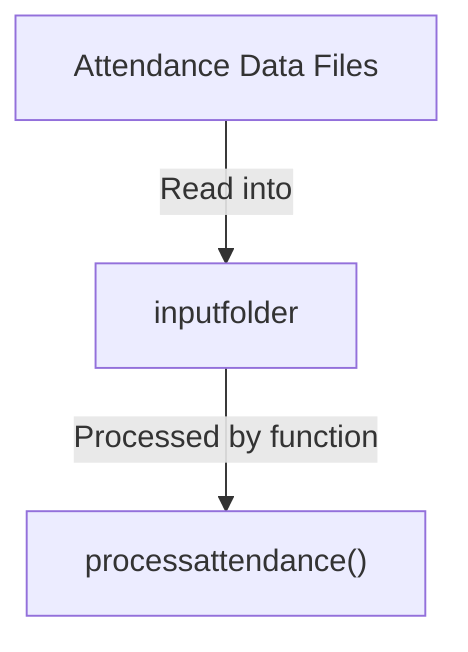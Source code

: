flowchart TD
    A["Attendance Data Files"] -->|Read into| B["inputfolder"]
    B -->|Processed by function| C["processattendance()"]